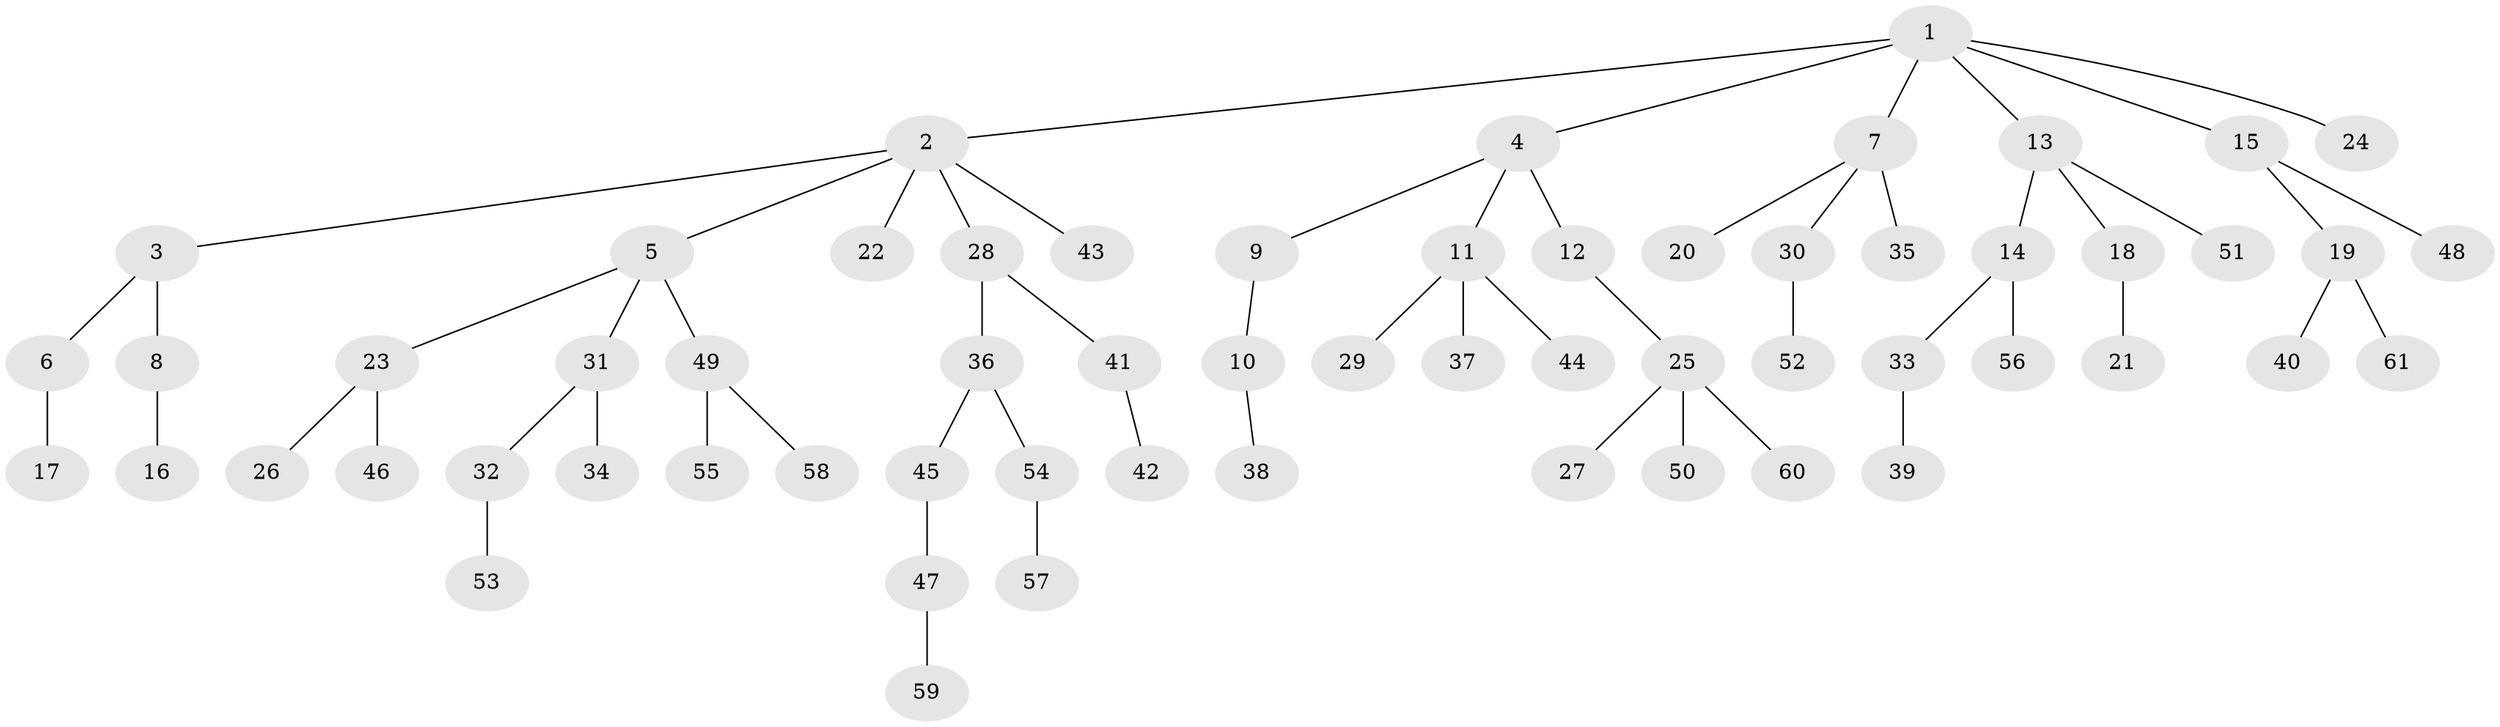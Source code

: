 // coarse degree distribution, {7: 0.024390243902439025, 5: 0.04878048780487805, 3: 0.17073170731707318, 4: 0.04878048780487805, 1: 0.5853658536585366, 2: 0.12195121951219512}
// Generated by graph-tools (version 1.1) at 2025/52/02/27/25 19:52:10]
// undirected, 61 vertices, 60 edges
graph export_dot {
graph [start="1"]
  node [color=gray90,style=filled];
  1;
  2;
  3;
  4;
  5;
  6;
  7;
  8;
  9;
  10;
  11;
  12;
  13;
  14;
  15;
  16;
  17;
  18;
  19;
  20;
  21;
  22;
  23;
  24;
  25;
  26;
  27;
  28;
  29;
  30;
  31;
  32;
  33;
  34;
  35;
  36;
  37;
  38;
  39;
  40;
  41;
  42;
  43;
  44;
  45;
  46;
  47;
  48;
  49;
  50;
  51;
  52;
  53;
  54;
  55;
  56;
  57;
  58;
  59;
  60;
  61;
  1 -- 2;
  1 -- 4;
  1 -- 7;
  1 -- 13;
  1 -- 15;
  1 -- 24;
  2 -- 3;
  2 -- 5;
  2 -- 22;
  2 -- 28;
  2 -- 43;
  3 -- 6;
  3 -- 8;
  4 -- 9;
  4 -- 11;
  4 -- 12;
  5 -- 23;
  5 -- 31;
  5 -- 49;
  6 -- 17;
  7 -- 20;
  7 -- 30;
  7 -- 35;
  8 -- 16;
  9 -- 10;
  10 -- 38;
  11 -- 29;
  11 -- 37;
  11 -- 44;
  12 -- 25;
  13 -- 14;
  13 -- 18;
  13 -- 51;
  14 -- 33;
  14 -- 56;
  15 -- 19;
  15 -- 48;
  18 -- 21;
  19 -- 40;
  19 -- 61;
  23 -- 26;
  23 -- 46;
  25 -- 27;
  25 -- 50;
  25 -- 60;
  28 -- 36;
  28 -- 41;
  30 -- 52;
  31 -- 32;
  31 -- 34;
  32 -- 53;
  33 -- 39;
  36 -- 45;
  36 -- 54;
  41 -- 42;
  45 -- 47;
  47 -- 59;
  49 -- 55;
  49 -- 58;
  54 -- 57;
}
